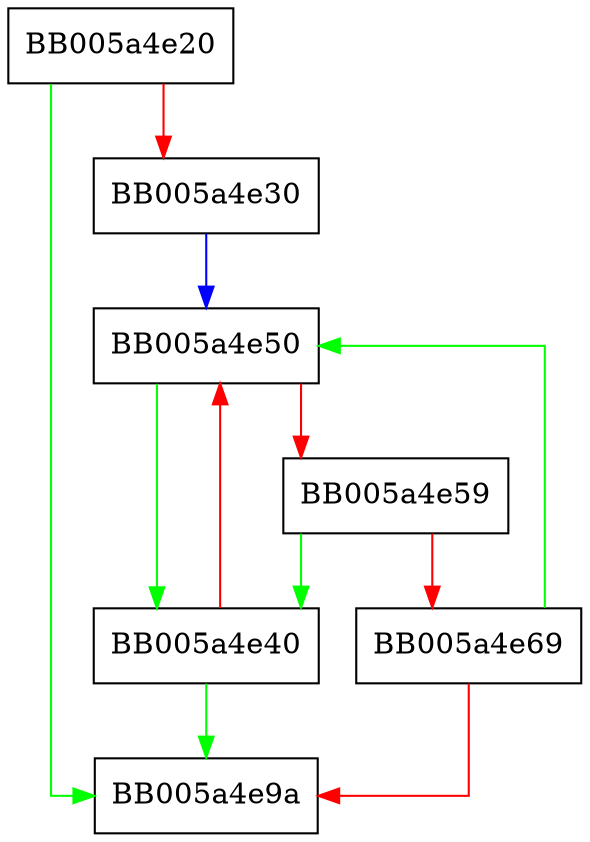 digraph ENGINE_register_all_digests {
  node [shape="box"];
  graph [splines=ortho];
  BB005a4e20 -> BB005a4e9a [color="green"];
  BB005a4e20 -> BB005a4e30 [color="red"];
  BB005a4e30 -> BB005a4e50 [color="blue"];
  BB005a4e40 -> BB005a4e9a [color="green"];
  BB005a4e40 -> BB005a4e50 [color="red"];
  BB005a4e50 -> BB005a4e40 [color="green"];
  BB005a4e50 -> BB005a4e59 [color="red"];
  BB005a4e59 -> BB005a4e40 [color="green"];
  BB005a4e59 -> BB005a4e69 [color="red"];
  BB005a4e69 -> BB005a4e50 [color="green"];
  BB005a4e69 -> BB005a4e9a [color="red"];
}